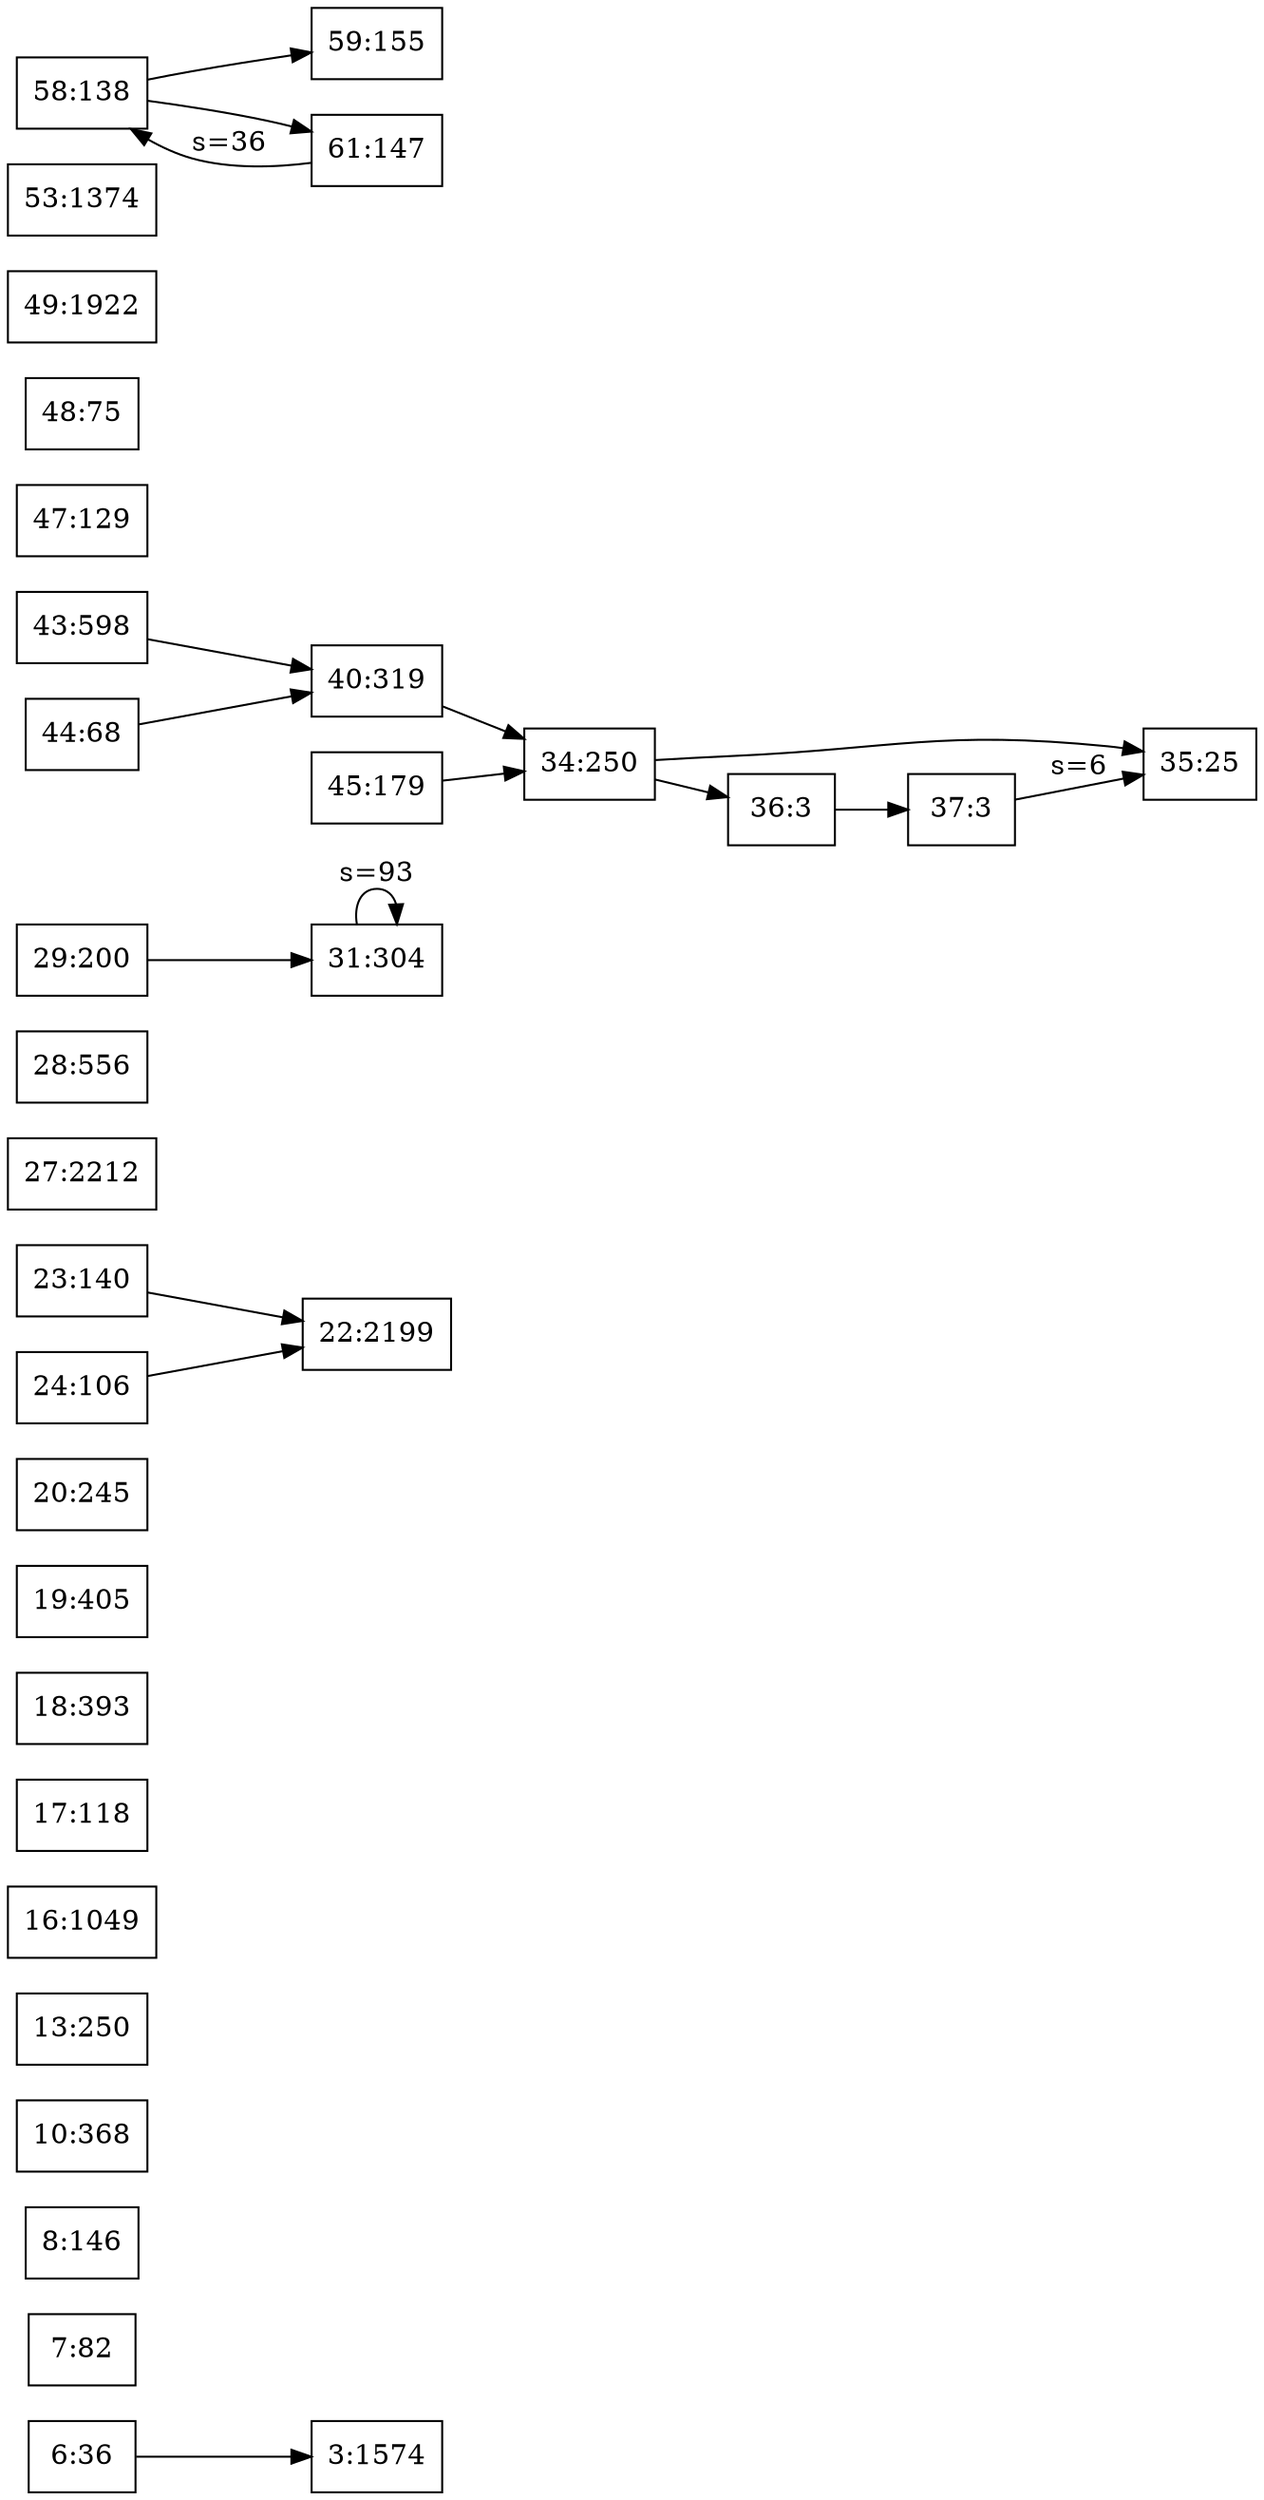 digraph g { 
	rankdir = LR 
	3 [shape=box, label="3:1574"] 
	6 [shape=box, label="6:36"] 
	6 -> 3
	7 [shape=box, label="7:82"] 
	8 [shape=box, label="8:146"] 
	10 [shape=box, label="10:368"] 
	13 [shape=box, label="13:250"] 
	16 [shape=box, label="16:1049"] 
	17 [shape=box, label="17:118"] 
	18 [shape=box, label="18:393"] 
	19 [shape=box, label="19:405"] 
	20 [shape=box, label="20:245"] 
	22 [shape=box, label="22:2199"] 
	23 [shape=box, label="23:140"] 
	23 -> 22
	24 [shape=box, label="24:106"] 
	24 -> 22
	27 [shape=box, label="27:2212"] 
	28 [shape=box, label="28:556"] 
	29 [shape=box, label="29:200"] 
	29 -> 31
	31 [shape=box, label="31:304"] 
	31 -> 31 [label="s=93"] 
	34 [shape=box, label="34:250"] 
	34 -> 35
	34 -> 36
	35 [shape=box, label="35:25"] 
	36 [shape=box, label="36:3"] 
	36 -> 37
	37 [shape=box, label="37:3"] 
	37 -> 35 [label="s=6"] 
	40 [shape=box, label="40:319"] 
	40 -> 34
	43 [shape=box, label="43:598"] 
	43 -> 40
	44 [shape=box, label="44:68"] 
	44 -> 40
	45 [shape=box, label="45:179"] 
	45 -> 34
	47 [shape=box, label="47:129"] 
	48 [shape=box, label="48:75"] 
	49 [shape=box, label="49:1922"] 
	53 [shape=box, label="53:1374"] 
	58 [shape=box, label="58:138"] 
	58 -> 59
	58 -> 61
	59 [shape=box, label="59:155"] 
	61 [shape=box, label="61:147"] 
	61 -> 58 [label="s=36"] 
} 
